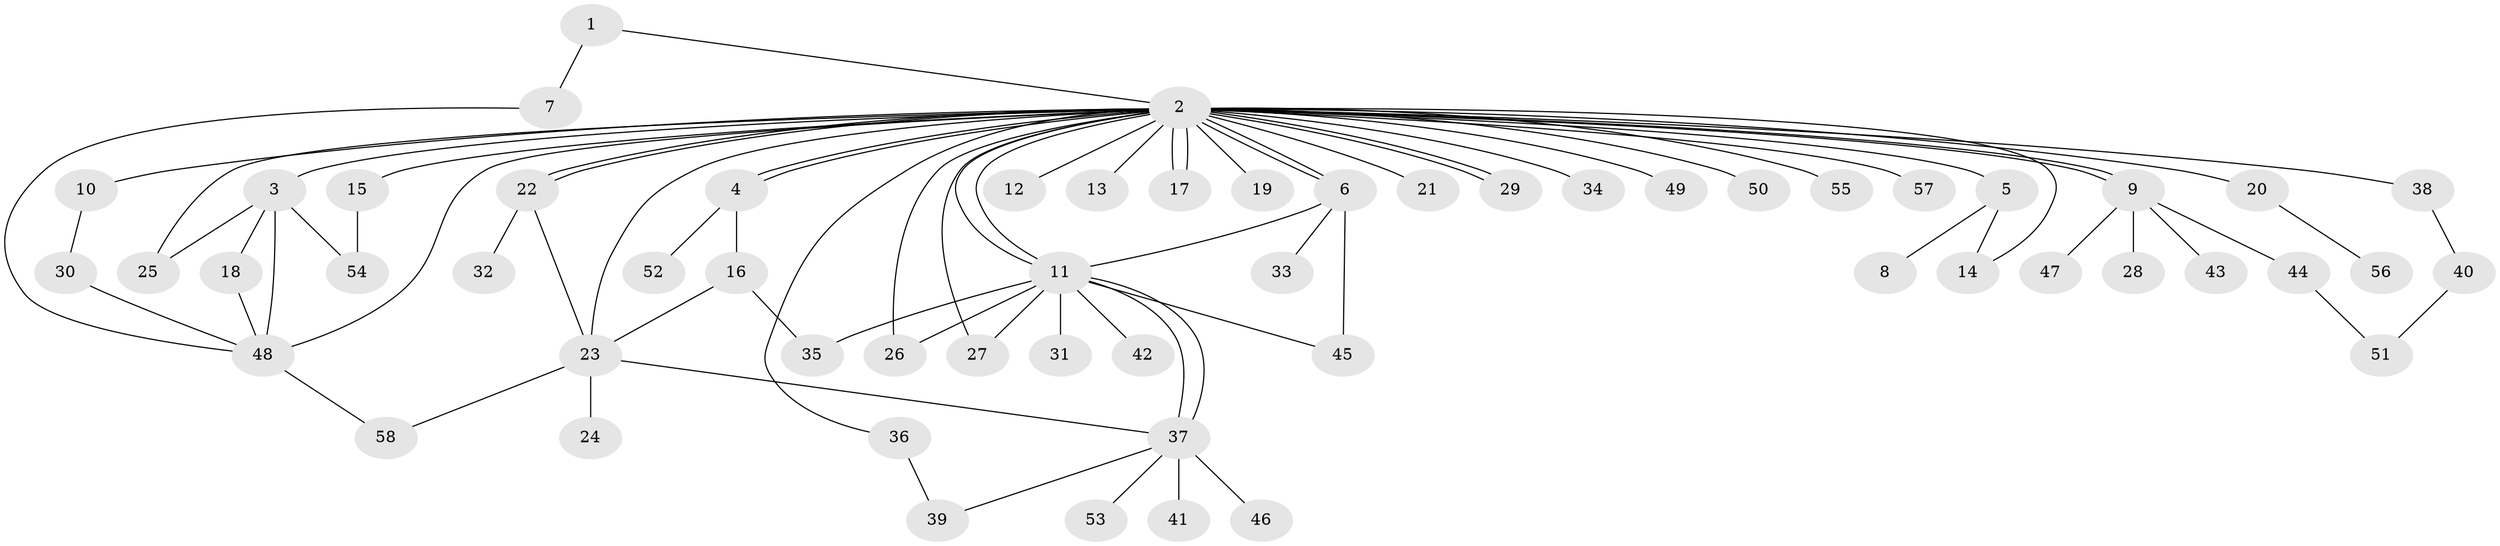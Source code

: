 // coarse degree distribution, {2: 0.3409090909090909, 34: 0.022727272727272728, 4: 0.022727272727272728, 3: 0.06818181818181818, 6: 0.022727272727272728, 5: 0.022727272727272728, 9: 0.022727272727272728, 1: 0.4318181818181818, 7: 0.045454545454545456}
// Generated by graph-tools (version 1.1) at 2025/51/02/27/25 19:51:58]
// undirected, 58 vertices, 83 edges
graph export_dot {
graph [start="1"]
  node [color=gray90,style=filled];
  1;
  2;
  3;
  4;
  5;
  6;
  7;
  8;
  9;
  10;
  11;
  12;
  13;
  14;
  15;
  16;
  17;
  18;
  19;
  20;
  21;
  22;
  23;
  24;
  25;
  26;
  27;
  28;
  29;
  30;
  31;
  32;
  33;
  34;
  35;
  36;
  37;
  38;
  39;
  40;
  41;
  42;
  43;
  44;
  45;
  46;
  47;
  48;
  49;
  50;
  51;
  52;
  53;
  54;
  55;
  56;
  57;
  58;
  1 -- 2;
  1 -- 7;
  2 -- 3;
  2 -- 4;
  2 -- 4;
  2 -- 5;
  2 -- 6;
  2 -- 6;
  2 -- 9;
  2 -- 9;
  2 -- 10;
  2 -- 11;
  2 -- 11;
  2 -- 12;
  2 -- 13;
  2 -- 14;
  2 -- 15;
  2 -- 17;
  2 -- 17;
  2 -- 19;
  2 -- 20;
  2 -- 21;
  2 -- 22;
  2 -- 22;
  2 -- 23;
  2 -- 25;
  2 -- 26;
  2 -- 27;
  2 -- 29;
  2 -- 29;
  2 -- 34;
  2 -- 36;
  2 -- 38;
  2 -- 48;
  2 -- 49;
  2 -- 50;
  2 -- 55;
  2 -- 57;
  3 -- 18;
  3 -- 25;
  3 -- 48;
  3 -- 54;
  4 -- 16;
  4 -- 52;
  5 -- 8;
  5 -- 14;
  6 -- 11;
  6 -- 33;
  6 -- 45;
  7 -- 48;
  9 -- 28;
  9 -- 43;
  9 -- 44;
  9 -- 47;
  10 -- 30;
  11 -- 26;
  11 -- 27;
  11 -- 31;
  11 -- 35;
  11 -- 37;
  11 -- 37;
  11 -- 42;
  11 -- 45;
  15 -- 54;
  16 -- 23;
  16 -- 35;
  18 -- 48;
  20 -- 56;
  22 -- 23;
  22 -- 32;
  23 -- 24;
  23 -- 37;
  23 -- 58;
  30 -- 48;
  36 -- 39;
  37 -- 39;
  37 -- 41;
  37 -- 46;
  37 -- 53;
  38 -- 40;
  40 -- 51;
  44 -- 51;
  48 -- 58;
}
